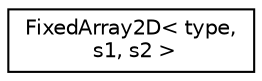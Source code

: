 digraph "Graphical Class Hierarchy"
{
 // INTERACTIVE_SVG=YES
 // LATEX_PDF_SIZE
  edge [fontname="Helvetica",fontsize="10",labelfontname="Helvetica",labelfontsize="10"];
  node [fontname="Helvetica",fontsize="10",shape=record];
  rankdir="LR";
  Node0 [label="FixedArray2D\< type,\l s1, s2 \>",height=0.2,width=0.4,color="black", fillcolor="white", style="filled",URL="$d7/d4d/class_fixed_array2_d.html",tooltip=" "];
}
